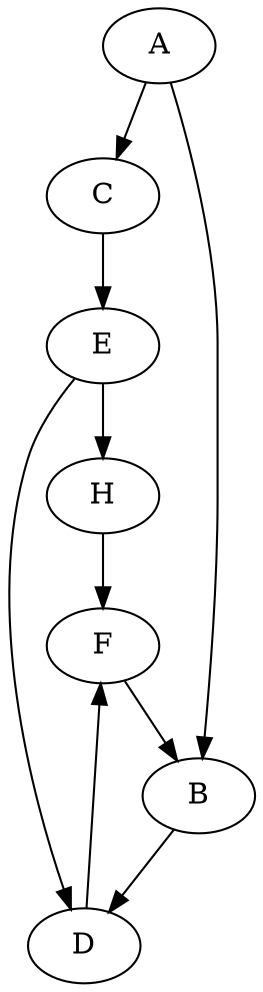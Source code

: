 digraph G {
    // duas fontes
    A -> C;
    A -> B;

    // ramos paralelos
    C -> E;
    E -> H;

    B -> D;
    D -> F;
    F -> B;

    // reconvergências (cruzamentos entre os ramos)
    E -> D;   // reconvergência 1
    H -> F;   // reconvergência 2
}
